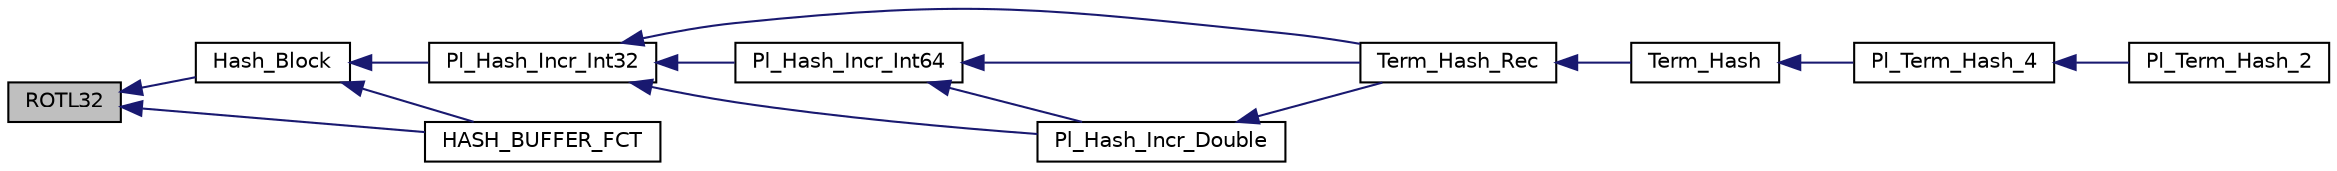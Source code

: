 digraph "ROTL32"
{
  edge [fontname="Helvetica",fontsize="10",labelfontname="Helvetica",labelfontsize="10"];
  node [fontname="Helvetica",fontsize="10",shape=record];
  rankdir="LR";
  Node1 [label="ROTL32",height=0.2,width=0.4,color="black", fillcolor="grey75", style="filled", fontcolor="black"];
  Node1 -> Node2 [dir="back",color="midnightblue",fontsize="10",style="solid"];
  Node2 [label="Hash_Block",height=0.2,width=0.4,color="black", fillcolor="white", style="filled",URL="$hash__fct_8c.html#a246d57a2057081601cbdf7866a5bb741"];
  Node2 -> Node3 [dir="back",color="midnightblue",fontsize="10",style="solid"];
  Node3 [label="Pl_Hash_Incr_Int32",height=0.2,width=0.4,color="black", fillcolor="white", style="filled",URL="$hash__fct_8h.html#abf96783738086d9801acda7b7774da0d"];
  Node3 -> Node4 [dir="back",color="midnightblue",fontsize="10",style="solid"];
  Node4 [label="Term_Hash_Rec",height=0.2,width=0.4,color="black", fillcolor="white", style="filled",URL="$term__supp_8c.html#a3a40eeb504783788c0a7348b20cd4406"];
  Node4 -> Node5 [dir="back",color="midnightblue",fontsize="10",style="solid"];
  Node5 [label="Term_Hash",height=0.2,width=0.4,color="black", fillcolor="white", style="filled",URL="$term__supp_8c.html#a3c3a2ab92ae862ab97d7b387f86163f4"];
  Node5 -> Node6 [dir="back",color="midnightblue",fontsize="10",style="solid"];
  Node6 [label="Pl_Term_Hash_4",height=0.2,width=0.4,color="black", fillcolor="white", style="filled",URL="$term__supp_8c.html#ab6030f1e3ba17884549245a2180d345f"];
  Node6 -> Node7 [dir="back",color="midnightblue",fontsize="10",style="solid"];
  Node7 [label="Pl_Term_Hash_2",height=0.2,width=0.4,color="black", fillcolor="white", style="filled",URL="$term__supp_8c.html#a6edcb23009a9a5206b978db2ffffb745"];
  Node3 -> Node8 [dir="back",color="midnightblue",fontsize="10",style="solid"];
  Node8 [label="Pl_Hash_Incr_Int64",height=0.2,width=0.4,color="black", fillcolor="white", style="filled",URL="$hash__fct_8h.html#a0c0765d9acb2a093ab0ba2ddf2db3889"];
  Node8 -> Node4 [dir="back",color="midnightblue",fontsize="10",style="solid"];
  Node8 -> Node9 [dir="back",color="midnightblue",fontsize="10",style="solid"];
  Node9 [label="Pl_Hash_Incr_Double",height=0.2,width=0.4,color="black", fillcolor="white", style="filled",URL="$hash__fct_8h.html#a6587ebf9a68dd6d3d72d4c910cf68108"];
  Node9 -> Node4 [dir="back",color="midnightblue",fontsize="10",style="solid"];
  Node3 -> Node9 [dir="back",color="midnightblue",fontsize="10",style="solid"];
  Node2 -> Node10 [dir="back",color="midnightblue",fontsize="10",style="solid"];
  Node10 [label="HASH_BUFFER_FCT",height=0.2,width=0.4,color="black", fillcolor="white", style="filled",URL="$hash__fct1_8c.html#ade69face3613a4ffd45ac3a4e4e4ad08"];
  Node1 -> Node10 [dir="back",color="midnightblue",fontsize="10",style="solid"];
}
